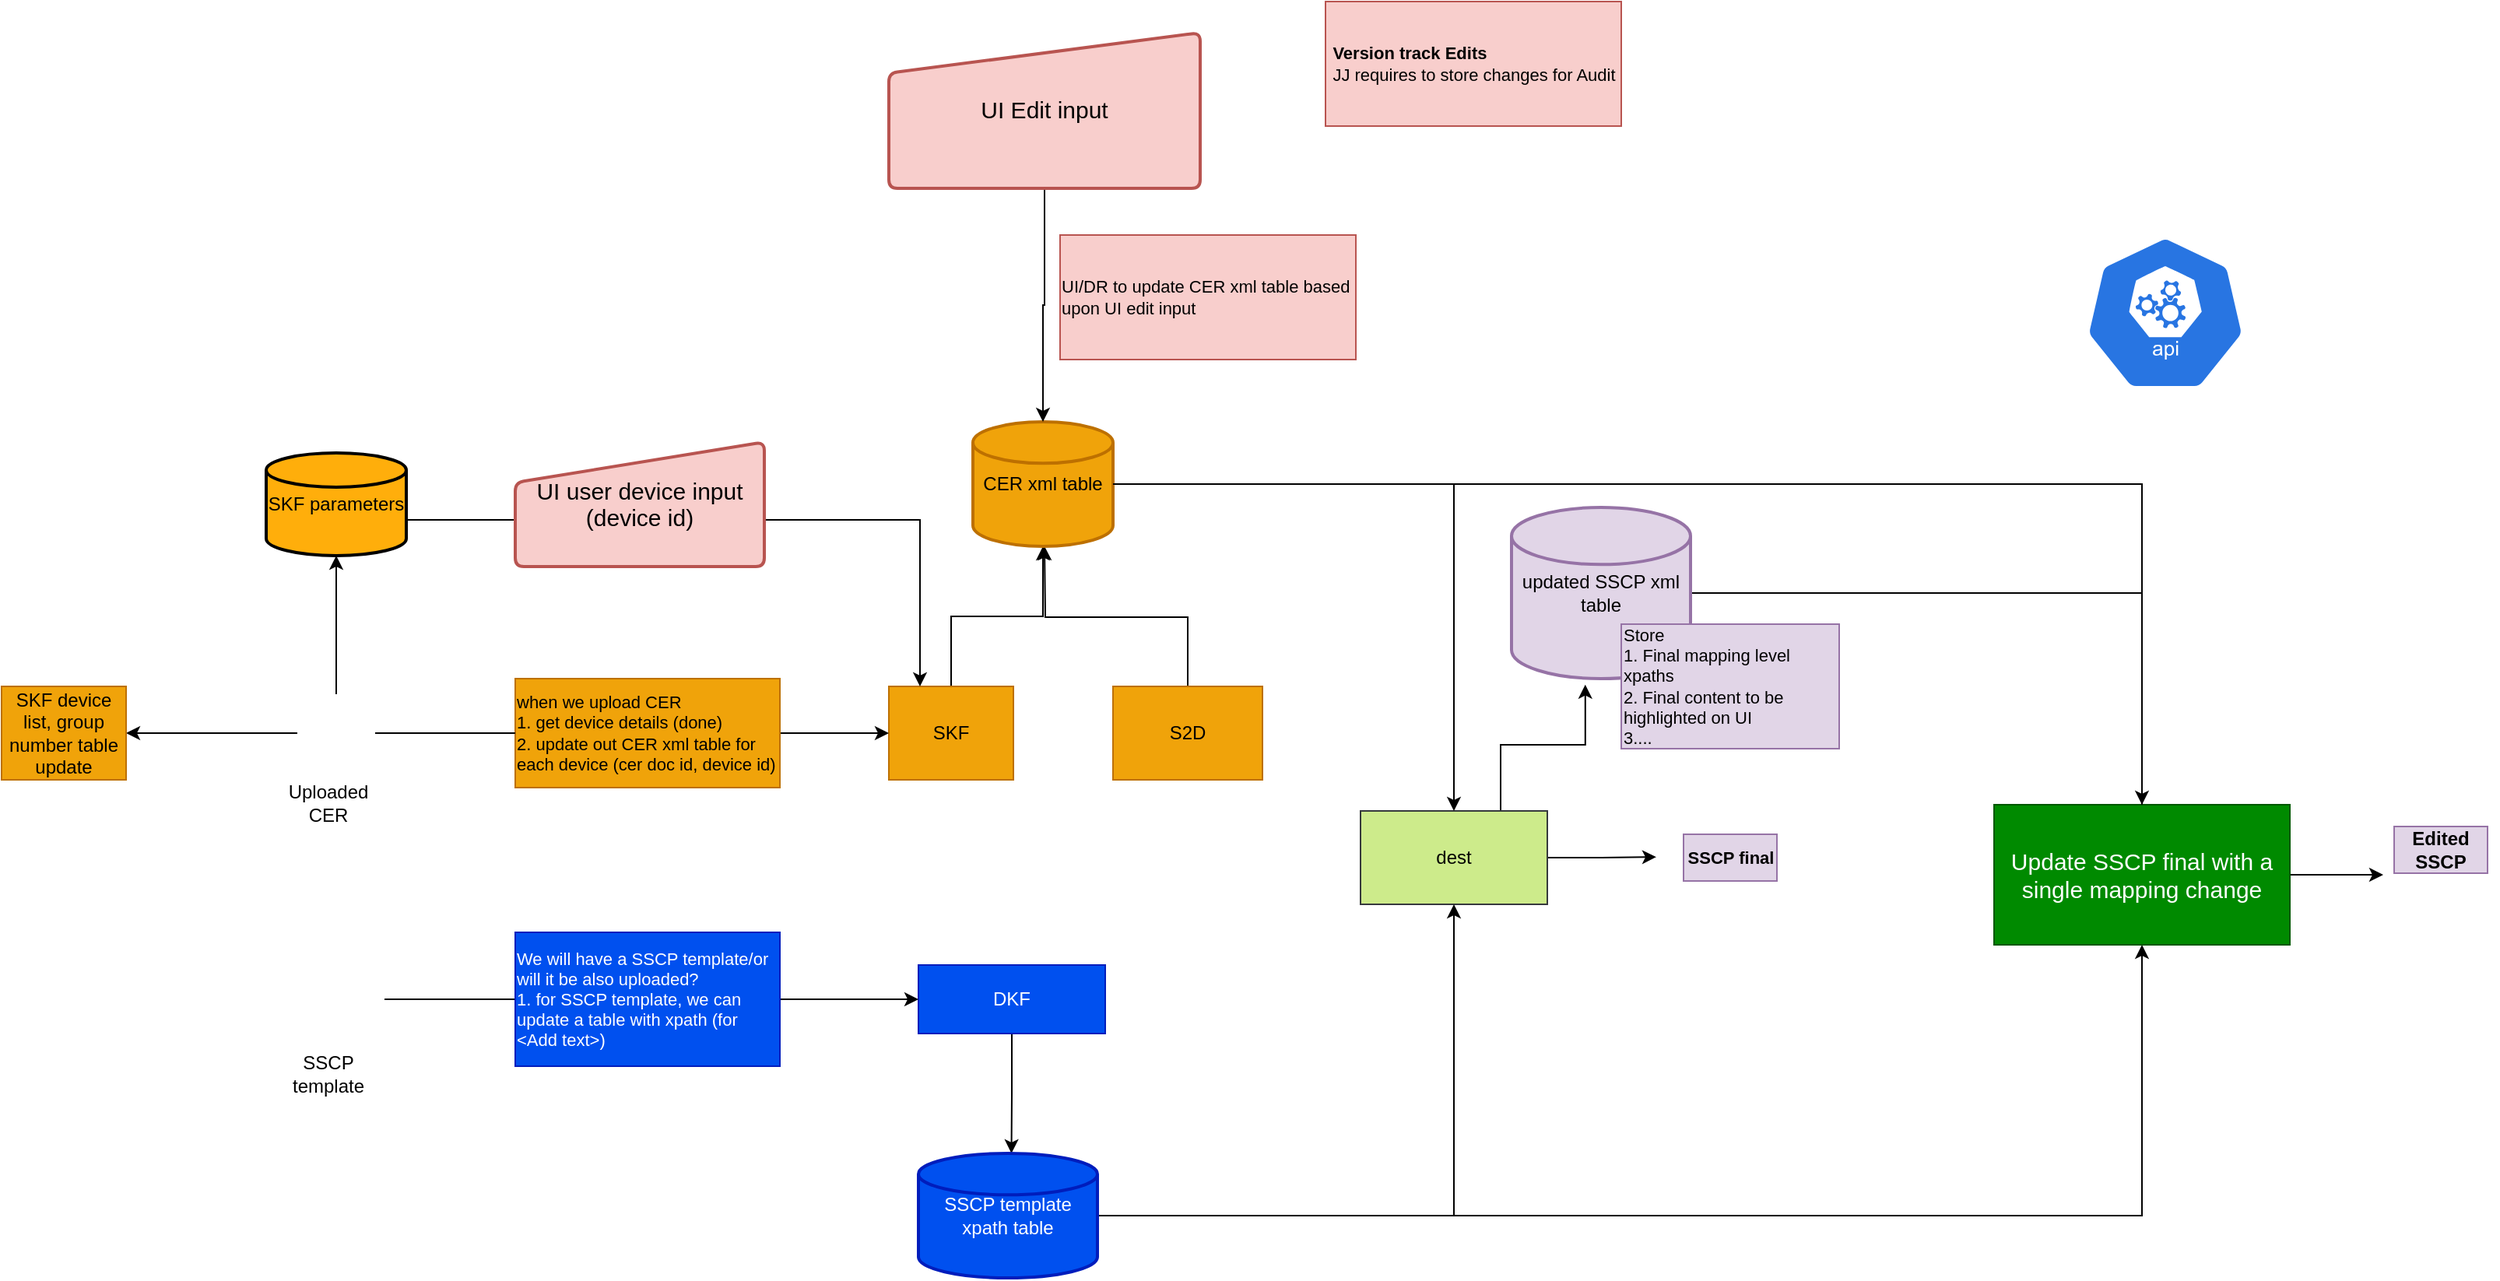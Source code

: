 <mxfile version="16.0.3" type="github">
  <diagram id="5BAHxv5fAUts-Sr4acLN" name="Page-1">
    <mxGraphModel dx="2884" dy="2134" grid="1" gridSize="10" guides="1" tooltips="1" connect="1" arrows="1" fold="1" page="1" pageScale="1" pageWidth="827" pageHeight="1169" math="0" shadow="0">
      <root>
        <mxCell id="0" />
        <mxCell id="1" parent="0" />
        <mxCell id="kNMMWKxQCDq-riNIz1-I-6" style="edgeStyle=orthogonalEdgeStyle;rounded=0;orthogonalLoop=1;jettySize=auto;html=1;exitX=0.5;exitY=0;exitDx=0;exitDy=0;entryX=0.5;entryY=1;entryDx=0;entryDy=0;entryPerimeter=0;fontSize=12;" edge="1" parent="1" source="WqU56yUuRZQFHdNn_Zf5-1" target="WqU56yUuRZQFHdNn_Zf5-23">
          <mxGeometry relative="1" as="geometry" />
        </mxCell>
        <mxCell id="WqU56yUuRZQFHdNn_Zf5-1" value="SKF" style="rounded=0;whiteSpace=wrap;html=1;rotation=0;fillColor=#f0a30a;fontColor=#000000;strokeColor=#BD7000;" parent="1" vertex="1">
          <mxGeometry x="150" y="180" width="80" height="60" as="geometry" />
        </mxCell>
        <mxCell id="kNMMWKxQCDq-riNIz1-I-7" style="edgeStyle=orthogonalEdgeStyle;rounded=0;orthogonalLoop=1;jettySize=auto;html=1;exitX=0.5;exitY=0;exitDx=0;exitDy=0;fontSize=12;" edge="1" parent="1" source="WqU56yUuRZQFHdNn_Zf5-2">
          <mxGeometry relative="1" as="geometry">
            <mxPoint x="250" y="90" as="targetPoint" />
          </mxGeometry>
        </mxCell>
        <mxCell id="WqU56yUuRZQFHdNn_Zf5-2" value="S2D" style="rounded=0;whiteSpace=wrap;html=1;rotation=0;fillColor=#f0a30a;fontColor=#000000;strokeColor=#BD7000;" parent="1" vertex="1">
          <mxGeometry x="294" y="180" width="96" height="60" as="geometry" />
        </mxCell>
        <mxCell id="kNMMWKxQCDq-riNIz1-I-12" style="edgeStyle=orthogonalEdgeStyle;rounded=0;orthogonalLoop=1;jettySize=auto;html=1;exitX=0.5;exitY=1;exitDx=0;exitDy=0;fontSize=12;" edge="1" parent="1" source="WqU56yUuRZQFHdNn_Zf5-3">
          <mxGeometry relative="1" as="geometry">
            <mxPoint x="228.75" y="480" as="targetPoint" />
          </mxGeometry>
        </mxCell>
        <mxCell id="WqU56yUuRZQFHdNn_Zf5-3" value="DKF" style="rounded=0;whiteSpace=wrap;html=1;rotation=0;fillColor=#0050ef;fontColor=#ffffff;strokeColor=#001DBC;" parent="1" vertex="1">
          <mxGeometry x="169" y="359" width="120" height="44" as="geometry" />
        </mxCell>
        <mxCell id="WqU56yUuRZQFHdNn_Zf5-37" style="edgeStyle=orthogonalEdgeStyle;rounded=0;orthogonalLoop=1;jettySize=auto;html=1;exitX=1;exitY=0.5;exitDx=0;exitDy=0;fontSize=11;" parent="1" source="WqU56yUuRZQFHdNn_Zf5-4" edge="1">
          <mxGeometry relative="1" as="geometry">
            <mxPoint x="643" y="289.571" as="targetPoint" />
          </mxGeometry>
        </mxCell>
        <mxCell id="WqU56yUuRZQFHdNn_Zf5-45" style="edgeStyle=orthogonalEdgeStyle;rounded=0;orthogonalLoop=1;jettySize=auto;html=1;entryX=0.412;entryY=1.035;entryDx=0;entryDy=0;entryPerimeter=0;fontSize=11;exitX=0.75;exitY=0;exitDx=0;exitDy=0;" parent="1" source="WqU56yUuRZQFHdNn_Zf5-4" target="WqU56yUuRZQFHdNn_Zf5-39" edge="1">
          <mxGeometry relative="1" as="geometry" />
        </mxCell>
        <mxCell id="WqU56yUuRZQFHdNn_Zf5-4" value="dest" style="rounded=0;whiteSpace=wrap;html=1;rotation=0;fillColor=#cdeb8b;strokeColor=#36393d;" parent="1" vertex="1">
          <mxGeometry x="453" y="260" width="120" height="60" as="geometry" />
        </mxCell>
        <mxCell id="WqU56yUuRZQFHdNn_Zf5-28" style="edgeStyle=orthogonalEdgeStyle;rounded=0;orthogonalLoop=1;jettySize=auto;html=1;entryX=0;entryY=0.5;entryDx=0;entryDy=0;startArrow=none;" parent="1" source="WqU56yUuRZQFHdNn_Zf5-29" target="WqU56yUuRZQFHdNn_Zf5-1" edge="1">
          <mxGeometry relative="1" as="geometry" />
        </mxCell>
        <mxCell id="WqU56yUuRZQFHdNn_Zf5-64" style="edgeStyle=orthogonalEdgeStyle;rounded=0;orthogonalLoop=1;jettySize=auto;html=1;exitX=0.5;exitY=0;exitDx=0;exitDy=0;entryX=0.5;entryY=1;entryDx=0;entryDy=0;entryPerimeter=0;fontSize=12;" parent="1" source="WqU56yUuRZQFHdNn_Zf5-6" target="WqU56yUuRZQFHdNn_Zf5-61" edge="1">
          <mxGeometry relative="1" as="geometry" />
        </mxCell>
        <mxCell id="kNMMWKxQCDq-riNIz1-I-11" style="edgeStyle=orthogonalEdgeStyle;rounded=0;orthogonalLoop=1;jettySize=auto;html=1;entryX=1;entryY=0.5;entryDx=0;entryDy=0;fontSize=12;" edge="1" parent="1" source="WqU56yUuRZQFHdNn_Zf5-6" target="kNMMWKxQCDq-riNIz1-I-9">
          <mxGeometry relative="1" as="geometry" />
        </mxCell>
        <mxCell id="WqU56yUuRZQFHdNn_Zf5-6" value="" style="shape=image;html=1;verticalAlign=top;verticalLabelPosition=bottom;labelBackgroundColor=#ffffff;imageAspect=0;aspect=fixed;image=https://cdn3.iconfinder.com/data/icons/brands-applications/512/Doc_B-128.png" parent="1" vertex="1">
          <mxGeometry x="-230" y="185" width="50" height="50" as="geometry" />
        </mxCell>
        <mxCell id="kNMMWKxQCDq-riNIz1-I-3" style="edgeStyle=orthogonalEdgeStyle;rounded=0;orthogonalLoop=1;jettySize=auto;html=1;exitX=1;exitY=0.5;exitDx=0;exitDy=0;fontSize=12;entryX=0;entryY=0.5;entryDx=0;entryDy=0;" edge="1" parent="1" source="WqU56yUuRZQFHdNn_Zf5-7" target="WqU56yUuRZQFHdNn_Zf5-3">
          <mxGeometry relative="1" as="geometry">
            <mxPoint x="150" y="381.368" as="targetPoint" />
            <Array as="points">
              <mxPoint x="160" y="381" />
            </Array>
          </mxGeometry>
        </mxCell>
        <mxCell id="WqU56yUuRZQFHdNn_Zf5-7" value="" style="shape=image;html=1;verticalAlign=top;verticalLabelPosition=bottom;labelBackgroundColor=#ffffff;imageAspect=0;aspect=fixed;image=https://cdn3.iconfinder.com/data/icons/brands-applications/512/Doc_A-128.png" parent="1" vertex="1">
          <mxGeometry x="-230" y="353" width="56" height="56" as="geometry" />
        </mxCell>
        <mxCell id="WqU56yUuRZQFHdNn_Zf5-35" style="edgeStyle=orthogonalEdgeStyle;rounded=0;orthogonalLoop=1;jettySize=auto;html=1;exitX=1;exitY=0.5;exitDx=0;exitDy=0;exitPerimeter=0;entryX=0.5;entryY=0;entryDx=0;entryDy=0;fontSize=11;" parent="1" source="WqU56yUuRZQFHdNn_Zf5-23" target="WqU56yUuRZQFHdNn_Zf5-4" edge="1">
          <mxGeometry relative="1" as="geometry" />
        </mxCell>
        <mxCell id="WqU56yUuRZQFHdNn_Zf5-23" value="CER xml table" style="strokeWidth=2;html=1;shape=mxgraph.flowchart.database;whiteSpace=wrap;fillColor=#f0a30a;fontColor=#000000;strokeColor=#BD7000;" parent="1" vertex="1">
          <mxGeometry x="204" y="10" width="90" height="80" as="geometry" />
        </mxCell>
        <mxCell id="WqU56yUuRZQFHdNn_Zf5-36" style="edgeStyle=orthogonalEdgeStyle;rounded=0;orthogonalLoop=1;jettySize=auto;html=1;exitX=1;exitY=0.5;exitDx=0;exitDy=0;exitPerimeter=0;entryX=0.5;entryY=1;entryDx=0;entryDy=0;fontSize=11;" parent="1" source="WqU56yUuRZQFHdNn_Zf5-32" target="WqU56yUuRZQFHdNn_Zf5-4" edge="1">
          <mxGeometry relative="1" as="geometry" />
        </mxCell>
        <mxCell id="WqU56yUuRZQFHdNn_Zf5-52" style="edgeStyle=orthogonalEdgeStyle;rounded=0;orthogonalLoop=1;jettySize=auto;html=1;exitX=1;exitY=0.5;exitDx=0;exitDy=0;exitPerimeter=0;fontSize=15;entryX=0.5;entryY=1;entryDx=0;entryDy=0;" parent="1" source="WqU56yUuRZQFHdNn_Zf5-32" target="WqU56yUuRZQFHdNn_Zf5-54" edge="1">
          <mxGeometry relative="1" as="geometry">
            <mxPoint x="1251.212" y="400" as="targetPoint" />
          </mxGeometry>
        </mxCell>
        <mxCell id="WqU56yUuRZQFHdNn_Zf5-32" value="SSCP template xpath table" style="strokeWidth=2;html=1;shape=mxgraph.flowchart.database;whiteSpace=wrap;fillColor=#0050ef;fontColor=#ffffff;strokeColor=#001DBC;" parent="1" vertex="1">
          <mxGeometry x="169" y="480" width="115" height="80" as="geometry" />
        </mxCell>
        <mxCell id="WqU56yUuRZQFHdNn_Zf5-53" style="edgeStyle=orthogonalEdgeStyle;rounded=0;orthogonalLoop=1;jettySize=auto;html=1;exitX=1;exitY=0.5;exitDx=0;exitDy=0;exitPerimeter=0;fontSize=15;" parent="1" source="WqU56yUuRZQFHdNn_Zf5-39" target="WqU56yUuRZQFHdNn_Zf5-54" edge="1">
          <mxGeometry relative="1" as="geometry">
            <mxPoint x="1053" y="320" as="targetPoint" />
          </mxGeometry>
        </mxCell>
        <mxCell id="WqU56yUuRZQFHdNn_Zf5-39" value="updated SSCP xml table" style="strokeWidth=2;html=1;shape=mxgraph.flowchart.database;whiteSpace=wrap;fillColor=#e1d5e7;strokeColor=#9673a6;" parent="1" vertex="1">
          <mxGeometry x="550" y="65" width="115" height="110" as="geometry" />
        </mxCell>
        <mxCell id="WqU56yUuRZQFHdNn_Zf5-41" value="" style="shape=image;html=1;verticalAlign=top;verticalLabelPosition=bottom;labelBackgroundColor=#ffffff;imageAspect=0;aspect=fixed;image=https://cdn4.iconfinder.com/data/icons/file-extension-names-vol-8/512/15-128.png;fontSize=11;fillColor=#e1d5e7;strokeColor=#9673a6;" parent="1" vertex="1">
          <mxGeometry x="653.5" y="272" width="74" height="74" as="geometry" />
        </mxCell>
        <mxCell id="WqU56yUuRZQFHdNn_Zf5-43" value="&lt;b style=&quot;&quot;&gt;SSCP final&lt;/b&gt;" style="text;html=1;strokeColor=#9673a6;fillColor=#e1d5e7;align=center;verticalAlign=middle;whiteSpace=wrap;rounded=0;fontSize=11;labelBackgroundColor=none;" parent="1" vertex="1">
          <mxGeometry x="660.5" y="275" width="60" height="30" as="geometry" />
        </mxCell>
        <mxCell id="WqU56yUuRZQFHdNn_Zf5-48" style="edgeStyle=orthogonalEdgeStyle;rounded=0;orthogonalLoop=1;jettySize=auto;html=1;entryX=0.5;entryY=0;entryDx=0;entryDy=0;entryPerimeter=0;fontSize=11;" parent="1" source="WqU56yUuRZQFHdNn_Zf5-47" target="WqU56yUuRZQFHdNn_Zf5-23" edge="1">
          <mxGeometry relative="1" as="geometry" />
        </mxCell>
        <mxCell id="WqU56yUuRZQFHdNn_Zf5-47" value="&lt;span style=&quot;line-height: 1&quot;&gt;&lt;font&gt;&lt;font style=&quot;font-size: 15px&quot;&gt;UI Edit input&lt;/font&gt;&lt;br&gt;&lt;/font&gt;&lt;/span&gt;" style="html=1;strokeWidth=2;shape=manualInput;whiteSpace=wrap;rounded=1;size=26;arcSize=11;labelBackgroundColor=none;fontSize=11;fillColor=#f8cecc;strokeColor=#b85450;" parent="1" vertex="1">
          <mxGeometry x="150" y="-240" width="200" height="100" as="geometry" />
        </mxCell>
        <mxCell id="WqU56yUuRZQFHdNn_Zf5-49" value="&lt;div style=&quot;text-align: left ; font-size: 11px&quot;&gt;UI/DR to update CER xml table based upon UI edit input&lt;/div&gt;" style="text;html=1;strokeColor=#b85450;fillColor=#f8cecc;align=center;verticalAlign=middle;whiteSpace=wrap;rounded=0;fontSize=11;" parent="1" vertex="1">
          <mxGeometry x="260" y="-110" width="190" height="80" as="geometry" />
        </mxCell>
        <mxCell id="WqU56yUuRZQFHdNn_Zf5-50" value="&lt;div style=&quot;text-align: left ; font-size: 11px&quot;&gt;Store&lt;/div&gt;&lt;div style=&quot;text-align: left ; font-size: 11px&quot;&gt;1. Final mapping level xpaths&lt;/div&gt;&lt;div style=&quot;text-align: left ; font-size: 11px&quot;&gt;2. Final content to be highlighted on UI&lt;/div&gt;&lt;div style=&quot;text-align: left ; font-size: 11px&quot;&gt;3....&lt;/div&gt;" style="text;html=1;strokeColor=#9673a6;fillColor=#e1d5e7;align=center;verticalAlign=middle;whiteSpace=wrap;rounded=0;fontSize=11;" parent="1" vertex="1">
          <mxGeometry x="620.5" y="140" width="140" height="80" as="geometry" />
        </mxCell>
        <mxCell id="WqU56yUuRZQFHdNn_Zf5-60" style="edgeStyle=orthogonalEdgeStyle;rounded=0;orthogonalLoop=1;jettySize=auto;html=1;entryX=0;entryY=0.5;entryDx=0;entryDy=0;fontSize=12;" parent="1" source="WqU56yUuRZQFHdNn_Zf5-54" target="WqU56yUuRZQFHdNn_Zf5-58" edge="1">
          <mxGeometry relative="1" as="geometry" />
        </mxCell>
        <mxCell id="WqU56yUuRZQFHdNn_Zf5-54" value="Update SSCP final with a single mapping change" style="rounded=0;whiteSpace=wrap;html=1;labelBackgroundColor=none;fontSize=15;fillColor=#008a00;fontColor=#ffffff;strokeColor=#005700;" parent="1" vertex="1">
          <mxGeometry x="860" y="256" width="190" height="90" as="geometry" />
        </mxCell>
        <mxCell id="WqU56yUuRZQFHdNn_Zf5-55" value="" style="edgeStyle=orthogonalEdgeStyle;rounded=0;orthogonalLoop=1;jettySize=auto;html=1;exitX=1;exitY=0.5;exitDx=0;exitDy=0;exitPerimeter=0;fontSize=15;endArrow=none;" parent="1" source="WqU56yUuRZQFHdNn_Zf5-23" target="WqU56yUuRZQFHdNn_Zf5-54" edge="1">
          <mxGeometry relative="1" as="geometry">
            <mxPoint x="1250" y="320" as="targetPoint" />
            <mxPoint x="294" y="22.0" as="sourcePoint" />
          </mxGeometry>
        </mxCell>
        <mxCell id="WqU56yUuRZQFHdNn_Zf5-58" value="" style="shape=image;html=1;verticalAlign=top;verticalLabelPosition=bottom;labelBackgroundColor=#ffffff;imageAspect=0;aspect=fixed;image=https://cdn4.iconfinder.com/data/icons/file-extension-names-vol-8/512/15-128.png;fontSize=11;fillColor=#e1d5e7;strokeColor=#9673a6;" parent="1" vertex="1">
          <mxGeometry x="1110" y="264" width="74" height="74" as="geometry" />
        </mxCell>
        <mxCell id="WqU56yUuRZQFHdNn_Zf5-59" value="&lt;b&gt;&lt;font style=&quot;font-size: 12px&quot;&gt;Edited SSCP&lt;/font&gt;&lt;/b&gt;" style="text;html=1;strokeColor=#9673a6;fillColor=#e1d5e7;align=center;verticalAlign=middle;whiteSpace=wrap;rounded=0;fontSize=11;labelBackgroundColor=none;" parent="1" vertex="1">
          <mxGeometry x="1117" y="270" width="60" height="30" as="geometry" />
        </mxCell>
        <mxCell id="WqU56yUuRZQFHdNn_Zf5-65" style="edgeStyle=orthogonalEdgeStyle;rounded=0;orthogonalLoop=1;jettySize=auto;html=1;exitX=1;exitY=0.5;exitDx=0;exitDy=0;exitPerimeter=0;entryX=0.25;entryY=0;entryDx=0;entryDy=0;fontSize=12;" parent="1" source="WqU56yUuRZQFHdNn_Zf5-61" target="WqU56yUuRZQFHdNn_Zf5-1" edge="1">
          <mxGeometry relative="1" as="geometry">
            <Array as="points">
              <mxPoint x="170" y="73" />
            </Array>
          </mxGeometry>
        </mxCell>
        <mxCell id="WqU56yUuRZQFHdNn_Zf5-61" value="SKF parameters" style="strokeWidth=2;html=1;shape=mxgraph.flowchart.database;whiteSpace=wrap;fillColor=#FFAE0B;fontColor=#000000;strokeColor=#000000;" parent="1" vertex="1">
          <mxGeometry x="-250" y="30" width="90" height="66" as="geometry" />
        </mxCell>
        <mxCell id="WqU56yUuRZQFHdNn_Zf5-29" value="&lt;div style=&quot;text-align: left ; font-size: 11px&quot;&gt;&lt;span&gt;when we upload CER&lt;/span&gt;&lt;br&gt;&lt;span&gt;1. get device details (done)&lt;/span&gt;&lt;br&gt;&lt;span&gt;2. update out CER xml table for each device (cer doc id, device id)&lt;/span&gt;&lt;br&gt;&lt;/div&gt;" style="text;html=1;strokeColor=#BD7000;fillColor=#f0a30a;align=center;verticalAlign=middle;whiteSpace=wrap;rounded=0;fontSize=11;fontColor=#000000;" parent="1" vertex="1">
          <mxGeometry x="-90" y="175" width="170" height="70" as="geometry" />
        </mxCell>
        <mxCell id="WqU56yUuRZQFHdNn_Zf5-63" value="" style="edgeStyle=orthogonalEdgeStyle;rounded=0;orthogonalLoop=1;jettySize=auto;html=1;endArrow=none;entryX=0;entryY=0.5;entryDx=0;entryDy=0;" parent="1" source="WqU56yUuRZQFHdNn_Zf5-6" target="WqU56yUuRZQFHdNn_Zf5-29" edge="1">
          <mxGeometry relative="1" as="geometry">
            <mxPoint x="-80" y="210" as="sourcePoint" />
            <mxPoint x="-100" y="210" as="targetPoint" />
          </mxGeometry>
        </mxCell>
        <mxCell id="WqU56yUuRZQFHdNn_Zf5-30" value="&lt;div style=&quot;text-align: left ; font-size: 11px&quot;&gt;We will have a SSCP template/or will it be also uploaded?&lt;/div&gt;&lt;div style=&quot;text-align: left ; font-size: 11px&quot;&gt;&lt;span&gt;1. for SSCP template, we can update a table with xpath (for &amp;lt;Add text&amp;gt;)&lt;/span&gt;&lt;br&gt;&lt;/div&gt;" style="text;html=1;strokeColor=#001DBC;fillColor=#0050ef;align=center;verticalAlign=middle;whiteSpace=wrap;rounded=0;fontSize=11;fontColor=#ffffff;" parent="1" vertex="1">
          <mxGeometry x="-90" y="338" width="170" height="86" as="geometry" />
        </mxCell>
        <mxCell id="kNMMWKxQCDq-riNIz1-I-1" value="Uploaded CER" style="text;html=1;strokeColor=none;fillColor=none;align=center;verticalAlign=middle;whiteSpace=wrap;rounded=0;labelBackgroundColor=none;fontSize=12;" vertex="1" parent="1">
          <mxGeometry x="-240" y="240" width="60" height="30" as="geometry" />
        </mxCell>
        <mxCell id="kNMMWKxQCDq-riNIz1-I-2" value="SSCP template" style="text;html=1;strokeColor=none;fillColor=none;align=center;verticalAlign=middle;whiteSpace=wrap;rounded=0;labelBackgroundColor=none;fontSize=12;" vertex="1" parent="1">
          <mxGeometry x="-240" y="414" width="60" height="30" as="geometry" />
        </mxCell>
        <mxCell id="kNMMWKxQCDq-riNIz1-I-9" value="SKF device list, group number table update" style="rounded=0;whiteSpace=wrap;html=1;rotation=0;fillColor=#f0a30a;fontColor=#000000;strokeColor=#BD7000;" vertex="1" parent="1">
          <mxGeometry x="-420" y="180" width="80" height="60" as="geometry" />
        </mxCell>
        <mxCell id="kNMMWKxQCDq-riNIz1-I-13" value="" style="sketch=0;html=1;dashed=0;whitespace=wrap;fillColor=#2875E2;strokeColor=#ffffff;points=[[0.005,0.63,0],[0.1,0.2,0],[0.9,0.2,0],[0.5,0,0],[0.995,0.63,0],[0.72,0.99,0],[0.5,1,0],[0.28,0.99,0]];shape=mxgraph.kubernetes.icon;prIcon=api;rounded=1;labelBackgroundColor=none;fontSize=12;" vertex="1" parent="1">
          <mxGeometry x="910" y="-110" width="120" height="100" as="geometry" />
        </mxCell>
        <mxCell id="kNMMWKxQCDq-riNIz1-I-14" value="&lt;div style=&quot;text-align: left ; font-size: 11px&quot;&gt;&lt;b&gt;Version track Edits&lt;/b&gt;&lt;/div&gt;&lt;div style=&quot;text-align: left ; font-size: 11px&quot;&gt;JJ requires to store changes for Audit&lt;/div&gt;" style="text;html=1;strokeColor=#b85450;fillColor=#f8cecc;align=center;verticalAlign=middle;whiteSpace=wrap;rounded=0;fontSize=11;" vertex="1" parent="1">
          <mxGeometry x="430.5" y="-260" width="190" height="80" as="geometry" />
        </mxCell>
        <mxCell id="kNMMWKxQCDq-riNIz1-I-18" value="&lt;span style=&quot;line-height: 1&quot;&gt;&lt;font&gt;&lt;font style=&quot;font-size: 15px&quot;&gt;UI user device input (device id)&lt;/font&gt;&lt;br&gt;&lt;/font&gt;&lt;/span&gt;" style="html=1;strokeWidth=2;shape=manualInput;whiteSpace=wrap;rounded=1;size=26;arcSize=11;labelBackgroundColor=none;fontSize=11;fillColor=#f8cecc;strokeColor=#b85450;" vertex="1" parent="1">
          <mxGeometry x="-90" y="23" width="160" height="80" as="geometry" />
        </mxCell>
      </root>
    </mxGraphModel>
  </diagram>
</mxfile>
